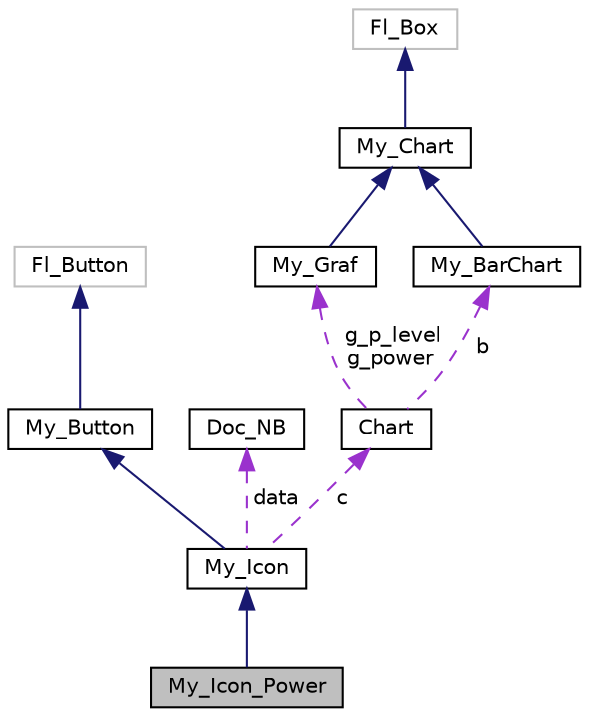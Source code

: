 digraph "My_Icon_Power"
{
 // LATEX_PDF_SIZE
  edge [fontname="Helvetica",fontsize="10",labelfontname="Helvetica",labelfontsize="10"];
  node [fontname="Helvetica",fontsize="10",shape=record];
  Node1 [label="My_Icon_Power",height=0.2,width=0.4,color="black", fillcolor="grey75", style="filled", fontcolor="black",tooltip=" "];
  Node2 -> Node1 [dir="back",color="midnightblue",fontsize="10",style="solid",fontname="Helvetica"];
  Node2 [label="My_Icon",height=0.2,width=0.4,color="black", fillcolor="white", style="filled",URL="$classMy__Icon.html",tooltip=" "];
  Node3 -> Node2 [dir="back",color="midnightblue",fontsize="10",style="solid",fontname="Helvetica"];
  Node3 [label="My_Button",height=0.2,width=0.4,color="black", fillcolor="white", style="filled",URL="$classMy__Button.html",tooltip=" "];
  Node4 -> Node3 [dir="back",color="midnightblue",fontsize="10",style="solid",fontname="Helvetica"];
  Node4 [label="Fl_Button",height=0.2,width=0.4,color="grey75", fillcolor="white", style="filled",tooltip=" "];
  Node5 -> Node2 [dir="back",color="darkorchid3",fontsize="10",style="dashed",label=" data" ,fontname="Helvetica"];
  Node5 [label="Doc_NB",height=0.2,width=0.4,color="black", fillcolor="white", style="filled",URL="$classDoc__NB.html",tooltip=" "];
  Node6 -> Node2 [dir="back",color="darkorchid3",fontsize="10",style="dashed",label=" c" ,fontname="Helvetica"];
  Node6 [label="Chart",height=0.2,width=0.4,color="black", fillcolor="white", style="filled",URL="$structChart.html",tooltip=" "];
  Node7 -> Node6 [dir="back",color="darkorchid3",fontsize="10",style="dashed",label=" g_p_level\ng_power" ,fontname="Helvetica"];
  Node7 [label="My_Graf",height=0.2,width=0.4,color="black", fillcolor="white", style="filled",URL="$classMy__Graf.html",tooltip=" "];
  Node8 -> Node7 [dir="back",color="midnightblue",fontsize="10",style="solid",fontname="Helvetica"];
  Node8 [label="My_Chart",height=0.2,width=0.4,color="black", fillcolor="white", style="filled",URL="$classMy__Chart.html",tooltip=" "];
  Node9 -> Node8 [dir="back",color="midnightblue",fontsize="10",style="solid",fontname="Helvetica"];
  Node9 [label="Fl_Box",height=0.2,width=0.4,color="grey75", fillcolor="white", style="filled",tooltip=" "];
  Node10 -> Node6 [dir="back",color="darkorchid3",fontsize="10",style="dashed",label=" b" ,fontname="Helvetica"];
  Node10 [label="My_BarChart",height=0.2,width=0.4,color="black", fillcolor="white", style="filled",URL="$classMy__BarChart.html",tooltip=" "];
  Node8 -> Node10 [dir="back",color="midnightblue",fontsize="10",style="solid",fontname="Helvetica"];
}
